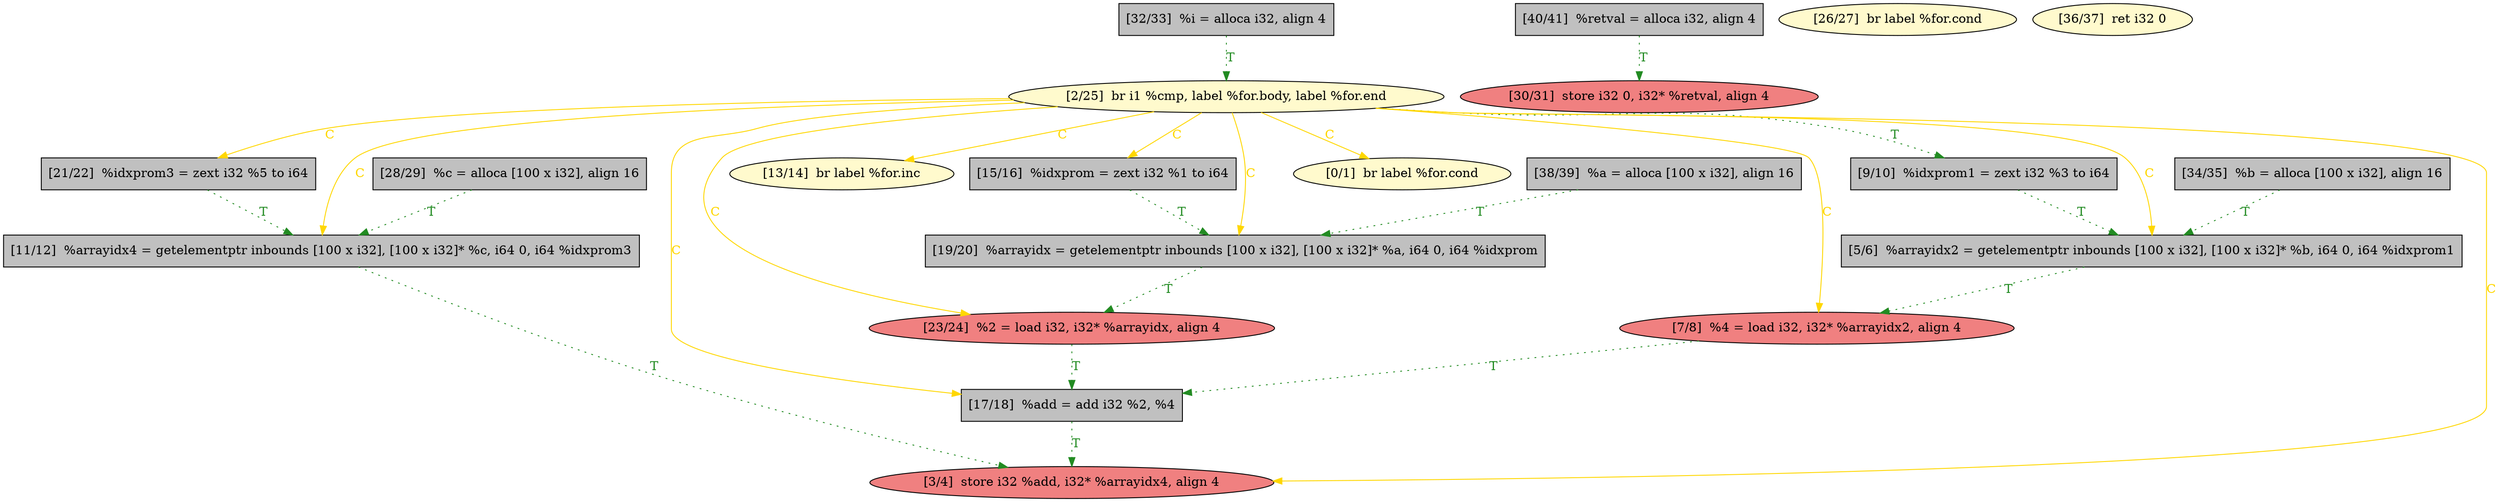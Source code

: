
digraph G {


node78 [fillcolor=grey,label="[38/39]  %a = alloca [100 x i32], align 16",shape=rectangle,style=filled ]
node77 [fillcolor=grey,label="[15/16]  %idxprom = zext i32 %1 to i64",shape=rectangle,style=filled ]
node76 [fillcolor=grey,label="[9/10]  %idxprom1 = zext i32 %3 to i64",shape=rectangle,style=filled ]
node80 [fillcolor=grey,label="[40/41]  %retval = alloca i32, align 4",shape=rectangle,style=filled ]
node79 [fillcolor=lemonchiffon,label="[13/14]  br label %for.inc",shape=ellipse,style=filled ]
node61 [fillcolor=lemonchiffon,label="[2/25]  br i1 %cmp, label %for.body, label %for.end",shape=ellipse,style=filled ]
node69 [fillcolor=grey,label="[11/12]  %arrayidx4 = getelementptr inbounds [100 x i32], [100 x i32]* %c, i64 0, i64 %idxprom3",shape=rectangle,style=filled ]
node74 [fillcolor=lightcoral,label="[7/8]  %4 = load i32, i32* %arrayidx2, align 4",shape=ellipse,style=filled ]
node60 [fillcolor=lemonchiffon,label="[0/1]  br label %for.cond",shape=ellipse,style=filled ]
node64 [fillcolor=grey,label="[28/29]  %c = alloca [100 x i32], align 16",shape=rectangle,style=filled ]
node65 [fillcolor=lightcoral,label="[30/31]  store i32 0, i32* %retval, align 4",shape=ellipse,style=filled ]
node66 [fillcolor=grey,label="[21/22]  %idxprom3 = zext i32 %5 to i64",shape=rectangle,style=filled ]
node67 [fillcolor=lightcoral,label="[23/24]  %2 = load i32, i32* %arrayidx, align 4",shape=ellipse,style=filled ]
node70 [fillcolor=grey,label="[19/20]  %arrayidx = getelementptr inbounds [100 x i32], [100 x i32]* %a, i64 0, i64 %idxprom",shape=rectangle,style=filled ]
node62 [fillcolor=grey,label="[17/18]  %add = add i32 %2, %4",shape=rectangle,style=filled ]
node73 [fillcolor=grey,label="[5/6]  %arrayidx2 = getelementptr inbounds [100 x i32], [100 x i32]* %b, i64 0, i64 %idxprom1",shape=rectangle,style=filled ]
node68 [fillcolor=lightcoral,label="[3/4]  store i32 %add, i32* %arrayidx4, align 4",shape=ellipse,style=filled ]
node71 [fillcolor=grey,label="[32/33]  %i = alloca i32, align 4",shape=rectangle,style=filled ]
node63 [fillcolor=lemonchiffon,label="[26/27]  br label %for.cond",shape=ellipse,style=filled ]
node72 [fillcolor=grey,label="[34/35]  %b = alloca [100 x i32], align 16",shape=rectangle,style=filled ]
node75 [fillcolor=lemonchiffon,label="[36/37]  ret i32 0",shape=ellipse,style=filled ]

node71->node61 [style=dotted,color=forestgreen,label="T",penwidth=1.0,fontcolor=forestgreen ]
node78->node70 [style=dotted,color=forestgreen,label="T",penwidth=1.0,fontcolor=forestgreen ]
node80->node65 [style=dotted,color=forestgreen,label="T",penwidth=1.0,fontcolor=forestgreen ]
node74->node62 [style=dotted,color=forestgreen,label="T",penwidth=1.0,fontcolor=forestgreen ]
node61->node73 [color=gold,label="C",fontcolor=gold ]
node61->node69 [color=gold,label="C",fontcolor=gold ]
node61->node76 [style=dotted,color=forestgreen,label="T",penwidth=1.0,fontcolor=forestgreen ]
node73->node74 [style=dotted,color=forestgreen,label="T",penwidth=1.0,fontcolor=forestgreen ]
node70->node67 [style=dotted,color=forestgreen,label="T",penwidth=1.0,fontcolor=forestgreen ]
node72->node73 [style=dotted,color=forestgreen,label="T",penwidth=1.0,fontcolor=forestgreen ]
node61->node60 [color=gold,label="C",fontcolor=gold ]
node61->node79 [color=gold,label="C",fontcolor=gold ]
node62->node68 [style=dotted,color=forestgreen,label="T",penwidth=1.0,fontcolor=forestgreen ]
node61->node70 [color=gold,label="C",fontcolor=gold ]
node61->node62 [color=gold,label="C",fontcolor=gold ]
node61->node77 [color=gold,label="C",fontcolor=gold ]
node77->node70 [style=dotted,color=forestgreen,label="T",penwidth=1.0,fontcolor=forestgreen ]
node61->node74 [color=gold,label="C",fontcolor=gold ]
node67->node62 [style=dotted,color=forestgreen,label="T",penwidth=1.0,fontcolor=forestgreen ]
node76->node73 [style=dotted,color=forestgreen,label="T",penwidth=1.0,fontcolor=forestgreen ]
node66->node69 [style=dotted,color=forestgreen,label="T",penwidth=1.0,fontcolor=forestgreen ]
node61->node67 [color=gold,label="C",fontcolor=gold ]
node61->node68 [color=gold,label="C",fontcolor=gold ]
node64->node69 [style=dotted,color=forestgreen,label="T",penwidth=1.0,fontcolor=forestgreen ]
node61->node66 [color=gold,label="C",fontcolor=gold ]
node69->node68 [style=dotted,color=forestgreen,label="T",penwidth=1.0,fontcolor=forestgreen ]


}
